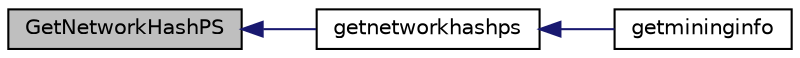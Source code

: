 digraph "GetNetworkHashPS"
{
  edge [fontname="Helvetica",fontsize="10",labelfontname="Helvetica",labelfontsize="10"];
  node [fontname="Helvetica",fontsize="10",shape=record];
  rankdir="LR";
  Node85 [label="GetNetworkHashPS",height=0.2,width=0.4,color="black", fillcolor="grey75", style="filled", fontcolor="black"];
  Node85 -> Node86 [dir="back",color="midnightblue",fontsize="10",style="solid",fontname="Helvetica"];
  Node86 [label="getnetworkhashps",height=0.2,width=0.4,color="black", fillcolor="white", style="filled",URL="$rpcmining_8cpp.html#a6ccd12b4cf085555ab3528ad6661e75f"];
  Node86 -> Node87 [dir="back",color="midnightblue",fontsize="10",style="solid",fontname="Helvetica"];
  Node87 [label="getmininginfo",height=0.2,width=0.4,color="black", fillcolor="white", style="filled",URL="$rpcmining_8cpp.html#a89c187faff7322c7d15134d13570ca1e"];
}
